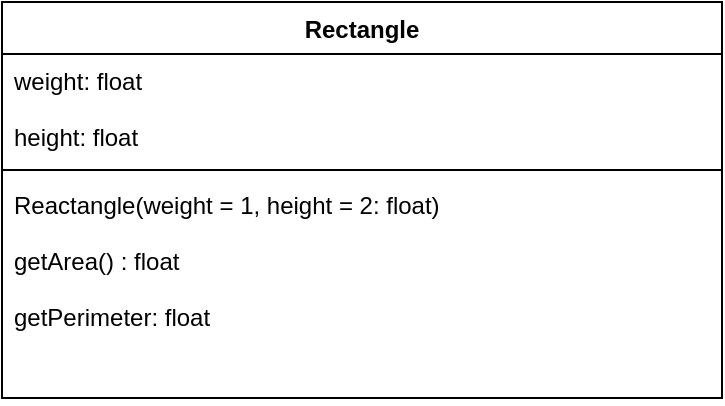 <mxfile version="12.3.3" type="device" pages="1"><diagram id="FVeus3pUGLdNK0CIAeZv" name="第 1 页"><mxGraphModel dx="1102" dy="531" grid="1" gridSize="10" guides="1" tooltips="1" connect="1" arrows="1" fold="1" page="1" pageScale="1" pageWidth="827" pageHeight="1169" math="0" shadow="0"><root><mxCell id="0"/><mxCell id="1" parent="0"/><mxCell id="rkcQdI_5mJwWihTcsOGj-5" value="Rectangle" style="swimlane;fontStyle=1;align=center;verticalAlign=top;childLayout=stackLayout;horizontal=1;startSize=26;horizontalStack=0;resizeParent=1;resizeParentMax=0;resizeLast=0;collapsible=1;marginBottom=0;" vertex="1" parent="1"><mxGeometry x="30" y="40" width="360" height="198" as="geometry"><mxRectangle x="30" y="40" width="90" height="26" as="alternateBounds"/></mxGeometry></mxCell><mxCell id="rkcQdI_5mJwWihTcsOGj-6" value="weight: float&#10;&#10;height: float" style="text;strokeColor=none;fillColor=none;align=left;verticalAlign=top;spacingLeft=4;spacingRight=4;overflow=hidden;rotatable=0;points=[[0,0.5],[1,0.5]];portConstraint=eastwest;" vertex="1" parent="rkcQdI_5mJwWihTcsOGj-5"><mxGeometry y="26" width="360" height="54" as="geometry"/></mxCell><mxCell id="rkcQdI_5mJwWihTcsOGj-7" value="" style="line;strokeWidth=1;fillColor=none;align=left;verticalAlign=middle;spacingTop=-1;spacingLeft=3;spacingRight=3;rotatable=0;labelPosition=right;points=[];portConstraint=eastwest;" vertex="1" parent="rkcQdI_5mJwWihTcsOGj-5"><mxGeometry y="80" width="360" height="8" as="geometry"/></mxCell><mxCell id="rkcQdI_5mJwWihTcsOGj-8" value="Reactangle(weight = 1, height = 2: float)&#10;&#10;getArea() : float&#10;&#10;getPerimeter: float" style="text;strokeColor=none;fillColor=none;align=left;verticalAlign=top;spacingLeft=4;spacingRight=4;overflow=hidden;rotatable=0;points=[[0,0.5],[1,0.5]];portConstraint=eastwest;" vertex="1" parent="rkcQdI_5mJwWihTcsOGj-5"><mxGeometry y="88" width="360" height="110" as="geometry"/></mxCell></root></mxGraphModel></diagram></mxfile>